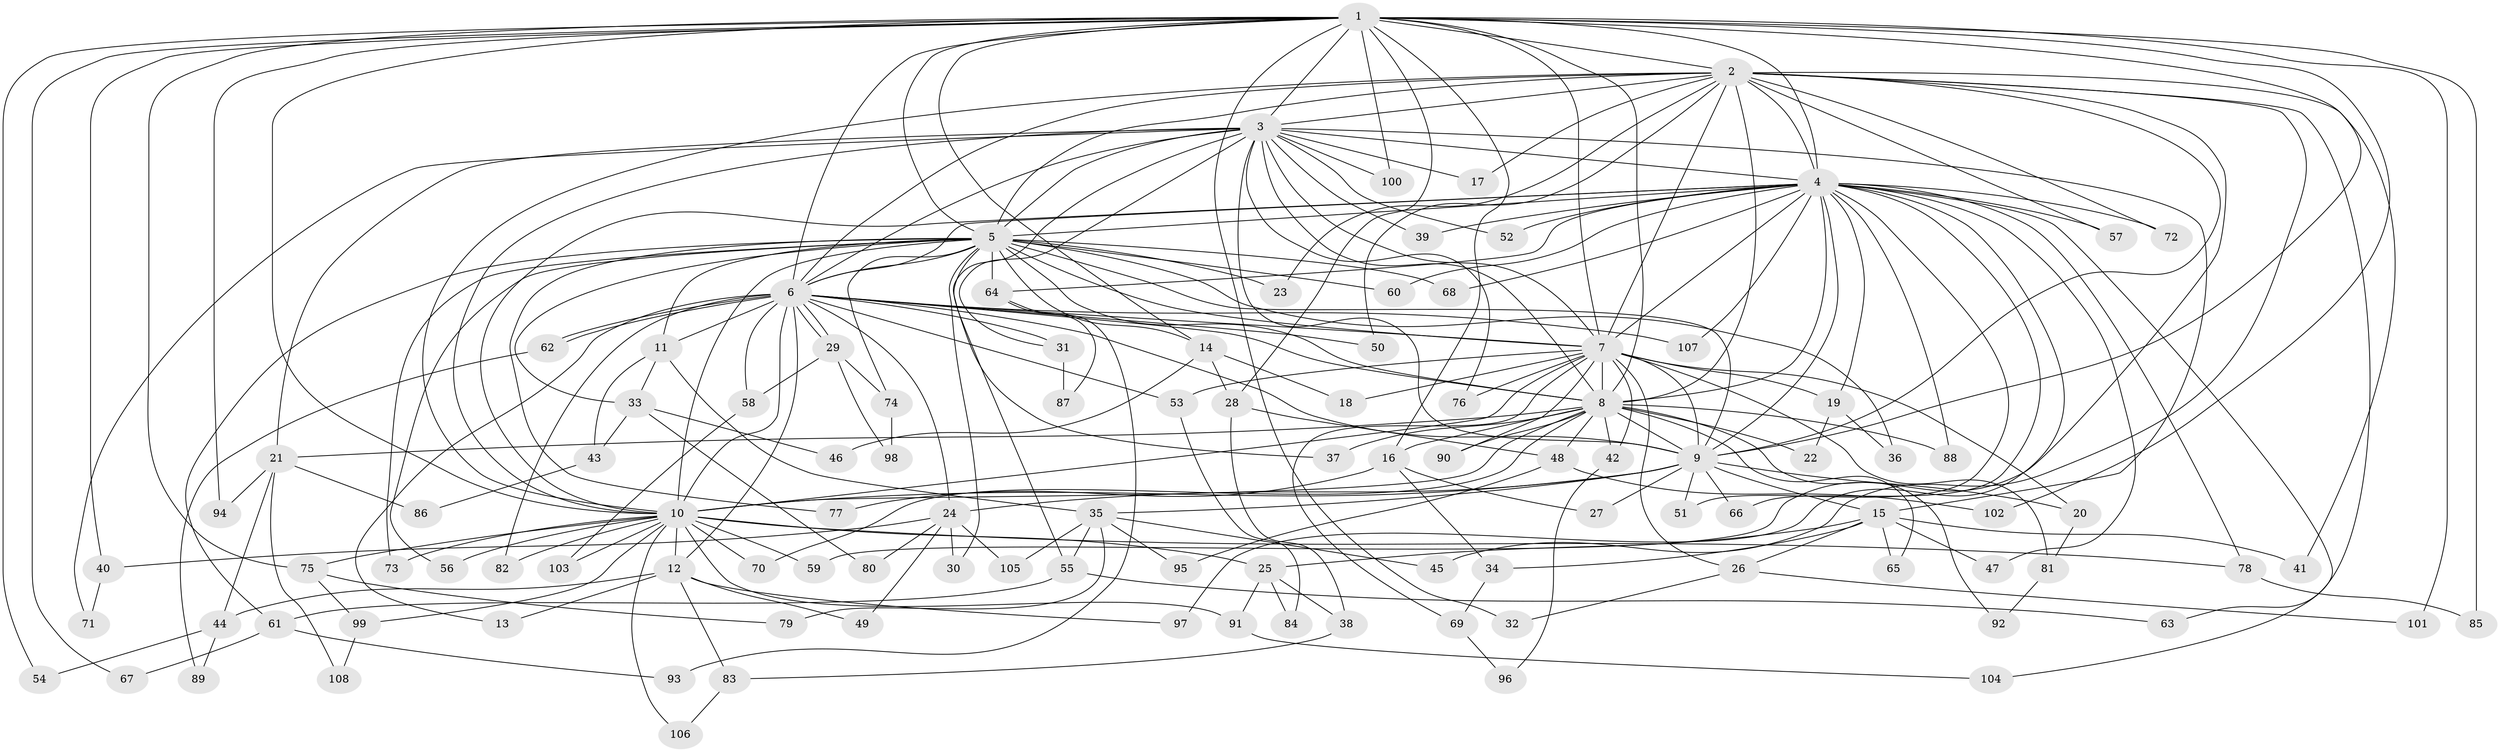// Generated by graph-tools (version 1.1) at 2025/25/03/09/25 03:25:47]
// undirected, 108 vertices, 241 edges
graph export_dot {
graph [start="1"]
  node [color=gray90,style=filled];
  1;
  2;
  3;
  4;
  5;
  6;
  7;
  8;
  9;
  10;
  11;
  12;
  13;
  14;
  15;
  16;
  17;
  18;
  19;
  20;
  21;
  22;
  23;
  24;
  25;
  26;
  27;
  28;
  29;
  30;
  31;
  32;
  33;
  34;
  35;
  36;
  37;
  38;
  39;
  40;
  41;
  42;
  43;
  44;
  45;
  46;
  47;
  48;
  49;
  50;
  51;
  52;
  53;
  54;
  55;
  56;
  57;
  58;
  59;
  60;
  61;
  62;
  63;
  64;
  65;
  66;
  67;
  68;
  69;
  70;
  71;
  72;
  73;
  74;
  75;
  76;
  77;
  78;
  79;
  80;
  81;
  82;
  83;
  84;
  85;
  86;
  87;
  88;
  89;
  90;
  91;
  92;
  93;
  94;
  95;
  96;
  97;
  98;
  99;
  100;
  101;
  102;
  103;
  104;
  105;
  106;
  107;
  108;
  1 -- 2;
  1 -- 3;
  1 -- 4;
  1 -- 5;
  1 -- 6;
  1 -- 7;
  1 -- 8;
  1 -- 9;
  1 -- 10;
  1 -- 14;
  1 -- 16;
  1 -- 28;
  1 -- 32;
  1 -- 40;
  1 -- 54;
  1 -- 67;
  1 -- 75;
  1 -- 85;
  1 -- 94;
  1 -- 100;
  1 -- 101;
  1 -- 102;
  2 -- 3;
  2 -- 4;
  2 -- 5;
  2 -- 6;
  2 -- 7;
  2 -- 8;
  2 -- 9;
  2 -- 10;
  2 -- 17;
  2 -- 23;
  2 -- 41;
  2 -- 45;
  2 -- 50;
  2 -- 57;
  2 -- 59;
  2 -- 63;
  2 -- 72;
  3 -- 4;
  3 -- 5;
  3 -- 6;
  3 -- 7;
  3 -- 8;
  3 -- 9;
  3 -- 10;
  3 -- 15;
  3 -- 17;
  3 -- 21;
  3 -- 31;
  3 -- 39;
  3 -- 52;
  3 -- 55;
  3 -- 71;
  3 -- 76;
  3 -- 100;
  4 -- 5;
  4 -- 6;
  4 -- 7;
  4 -- 8;
  4 -- 9;
  4 -- 10;
  4 -- 19;
  4 -- 39;
  4 -- 47;
  4 -- 51;
  4 -- 52;
  4 -- 57;
  4 -- 60;
  4 -- 64;
  4 -- 66;
  4 -- 68;
  4 -- 72;
  4 -- 78;
  4 -- 88;
  4 -- 97;
  4 -- 104;
  4 -- 107;
  5 -- 6;
  5 -- 7;
  5 -- 8;
  5 -- 9;
  5 -- 10;
  5 -- 11;
  5 -- 14;
  5 -- 23;
  5 -- 30;
  5 -- 33;
  5 -- 36;
  5 -- 37;
  5 -- 56;
  5 -- 60;
  5 -- 61;
  5 -- 64;
  5 -- 68;
  5 -- 73;
  5 -- 74;
  5 -- 77;
  6 -- 7;
  6 -- 8;
  6 -- 9;
  6 -- 10;
  6 -- 11;
  6 -- 12;
  6 -- 13;
  6 -- 24;
  6 -- 29;
  6 -- 29;
  6 -- 31;
  6 -- 50;
  6 -- 53;
  6 -- 58;
  6 -- 62;
  6 -- 62;
  6 -- 82;
  6 -- 107;
  7 -- 8;
  7 -- 9;
  7 -- 10;
  7 -- 18;
  7 -- 19;
  7 -- 20;
  7 -- 26;
  7 -- 42;
  7 -- 53;
  7 -- 69;
  7 -- 76;
  7 -- 81;
  7 -- 90;
  8 -- 9;
  8 -- 10;
  8 -- 16;
  8 -- 21;
  8 -- 22;
  8 -- 37;
  8 -- 42;
  8 -- 48;
  8 -- 65;
  8 -- 70;
  8 -- 88;
  8 -- 90;
  8 -- 92;
  9 -- 10;
  9 -- 15;
  9 -- 20;
  9 -- 24;
  9 -- 27;
  9 -- 35;
  9 -- 51;
  9 -- 66;
  10 -- 12;
  10 -- 25;
  10 -- 56;
  10 -- 59;
  10 -- 70;
  10 -- 73;
  10 -- 75;
  10 -- 78;
  10 -- 82;
  10 -- 91;
  10 -- 99;
  10 -- 103;
  10 -- 106;
  11 -- 33;
  11 -- 35;
  11 -- 43;
  12 -- 13;
  12 -- 44;
  12 -- 49;
  12 -- 83;
  12 -- 97;
  14 -- 18;
  14 -- 28;
  14 -- 46;
  15 -- 25;
  15 -- 26;
  15 -- 34;
  15 -- 41;
  15 -- 47;
  15 -- 65;
  16 -- 27;
  16 -- 34;
  16 -- 77;
  19 -- 22;
  19 -- 36;
  20 -- 81;
  21 -- 44;
  21 -- 86;
  21 -- 94;
  21 -- 108;
  24 -- 30;
  24 -- 40;
  24 -- 49;
  24 -- 80;
  24 -- 105;
  25 -- 38;
  25 -- 84;
  25 -- 91;
  26 -- 32;
  26 -- 101;
  28 -- 38;
  28 -- 48;
  29 -- 58;
  29 -- 74;
  29 -- 98;
  31 -- 87;
  33 -- 43;
  33 -- 46;
  33 -- 80;
  34 -- 69;
  35 -- 45;
  35 -- 55;
  35 -- 79;
  35 -- 95;
  35 -- 105;
  38 -- 83;
  40 -- 71;
  42 -- 96;
  43 -- 86;
  44 -- 54;
  44 -- 89;
  48 -- 95;
  48 -- 102;
  53 -- 84;
  55 -- 61;
  55 -- 63;
  58 -- 103;
  61 -- 67;
  61 -- 93;
  62 -- 89;
  64 -- 87;
  64 -- 93;
  69 -- 96;
  74 -- 98;
  75 -- 79;
  75 -- 99;
  78 -- 85;
  81 -- 92;
  83 -- 106;
  91 -- 104;
  99 -- 108;
}
